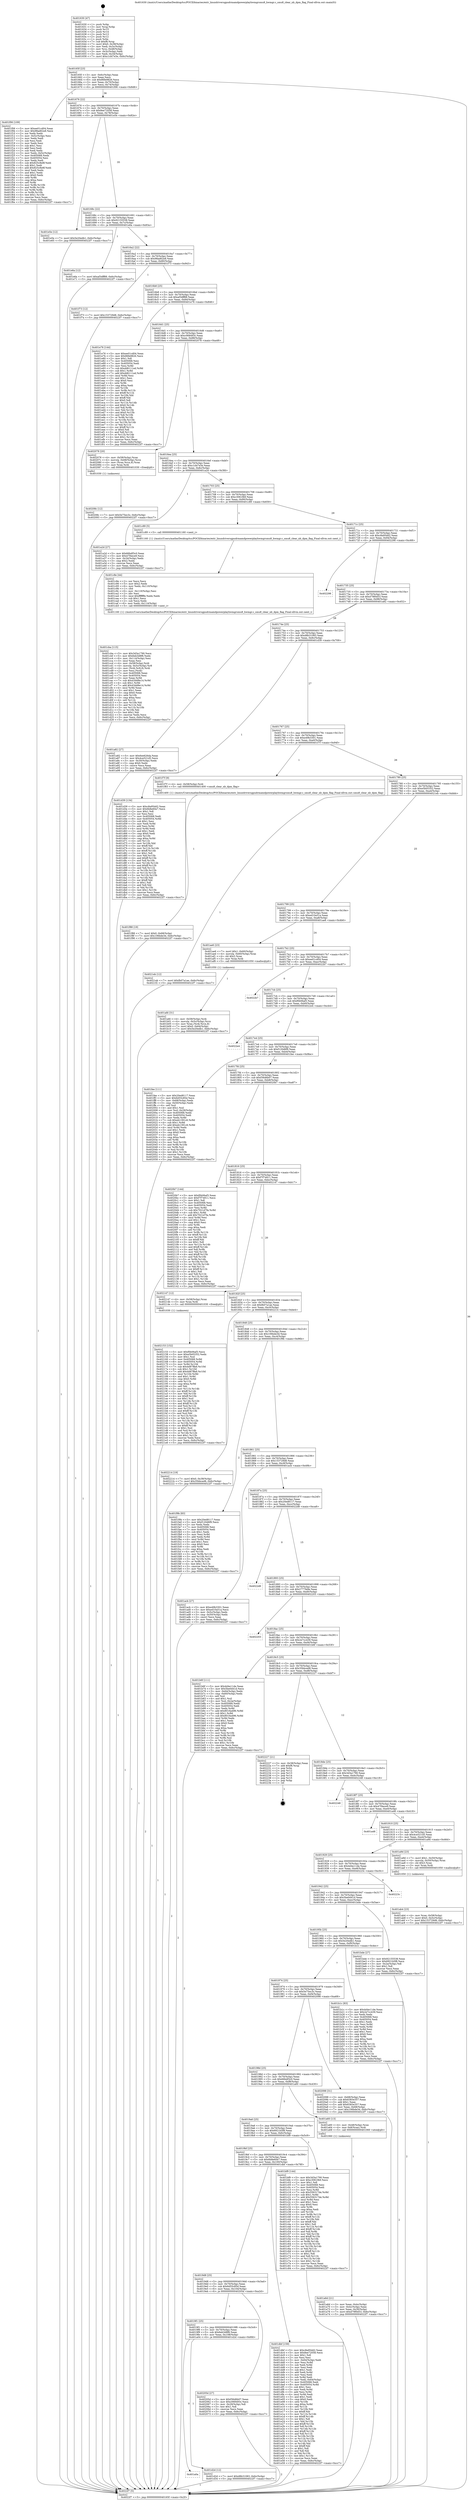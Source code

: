digraph "0x401630" {
  label = "0x401630 (/mnt/c/Users/mathe/Desktop/tcc/POCII/binaries/extr_linuxdriversgpudrmamdpowerplayhwmgrsmu8_hwmgr.c_smu8_clear_nb_dpm_flag_Final-ollvm.out::main(0))"
  labelloc = "t"
  node[shape=record]

  Entry [label="",width=0.3,height=0.3,shape=circle,fillcolor=black,style=filled]
  "0x40165f" [label="{
     0x40165f [23]\l
     | [instrs]\l
     &nbsp;&nbsp;0x40165f \<+3\>: mov -0x6c(%rbp),%eax\l
     &nbsp;&nbsp;0x401662 \<+2\>: mov %eax,%ecx\l
     &nbsp;&nbsp;0x401664 \<+6\>: sub $0x86fe9826,%ecx\l
     &nbsp;&nbsp;0x40166a \<+3\>: mov %eax,-0x70(%rbp)\l
     &nbsp;&nbsp;0x40166d \<+3\>: mov %ecx,-0x74(%rbp)\l
     &nbsp;&nbsp;0x401670 \<+6\>: je 0000000000401f06 \<main+0x8d6\>\l
  }"]
  "0x401f06" [label="{
     0x401f06 [109]\l
     | [instrs]\l
     &nbsp;&nbsp;0x401f06 \<+5\>: mov $0xee01cd04,%eax\l
     &nbsp;&nbsp;0x401f0b \<+5\>: mov $0x98ad62e8,%ecx\l
     &nbsp;&nbsp;0x401f10 \<+2\>: xor %edx,%edx\l
     &nbsp;&nbsp;0x401f12 \<+3\>: mov -0x5c(%rbp),%esi\l
     &nbsp;&nbsp;0x401f15 \<+2\>: mov %edx,%edi\l
     &nbsp;&nbsp;0x401f17 \<+2\>: sub %esi,%edi\l
     &nbsp;&nbsp;0x401f19 \<+2\>: mov %edx,%esi\l
     &nbsp;&nbsp;0x401f1b \<+3\>: sub $0x1,%esi\l
     &nbsp;&nbsp;0x401f1e \<+2\>: add %esi,%edi\l
     &nbsp;&nbsp;0x401f20 \<+2\>: sub %edi,%edx\l
     &nbsp;&nbsp;0x401f22 \<+3\>: mov %edx,-0x5c(%rbp)\l
     &nbsp;&nbsp;0x401f25 \<+7\>: mov 0x405068,%edx\l
     &nbsp;&nbsp;0x401f2c \<+7\>: mov 0x405054,%esi\l
     &nbsp;&nbsp;0x401f33 \<+2\>: mov %edx,%edi\l
     &nbsp;&nbsp;0x401f35 \<+6\>: sub $0x825c8e8f,%edi\l
     &nbsp;&nbsp;0x401f3b \<+3\>: sub $0x1,%edi\l
     &nbsp;&nbsp;0x401f3e \<+6\>: add $0x825c8e8f,%edi\l
     &nbsp;&nbsp;0x401f44 \<+3\>: imul %edi,%edx\l
     &nbsp;&nbsp;0x401f47 \<+3\>: and $0x1,%edx\l
     &nbsp;&nbsp;0x401f4a \<+3\>: cmp $0x0,%edx\l
     &nbsp;&nbsp;0x401f4d \<+4\>: sete %r8b\l
     &nbsp;&nbsp;0x401f51 \<+3\>: cmp $0xa,%esi\l
     &nbsp;&nbsp;0x401f54 \<+4\>: setl %r9b\l
     &nbsp;&nbsp;0x401f58 \<+3\>: mov %r8b,%r10b\l
     &nbsp;&nbsp;0x401f5b \<+3\>: and %r9b,%r10b\l
     &nbsp;&nbsp;0x401f5e \<+3\>: xor %r9b,%r8b\l
     &nbsp;&nbsp;0x401f61 \<+3\>: or %r8b,%r10b\l
     &nbsp;&nbsp;0x401f64 \<+4\>: test $0x1,%r10b\l
     &nbsp;&nbsp;0x401f68 \<+3\>: cmovne %ecx,%eax\l
     &nbsp;&nbsp;0x401f6b \<+3\>: mov %eax,-0x6c(%rbp)\l
     &nbsp;&nbsp;0x401f6e \<+5\>: jmp 00000000004022f7 \<main+0xcc7\>\l
  }"]
  "0x401676" [label="{
     0x401676 [22]\l
     | [instrs]\l
     &nbsp;&nbsp;0x401676 \<+5\>: jmp 000000000040167b \<main+0x4b\>\l
     &nbsp;&nbsp;0x40167b \<+3\>: mov -0x70(%rbp),%eax\l
     &nbsp;&nbsp;0x40167e \<+5\>: sub $0x8ee72058,%eax\l
     &nbsp;&nbsp;0x401683 \<+3\>: mov %eax,-0x78(%rbp)\l
     &nbsp;&nbsp;0x401686 \<+6\>: je 0000000000401e5e \<main+0x82e\>\l
  }"]
  Exit [label="",width=0.3,height=0.3,shape=circle,fillcolor=black,style=filled,peripheries=2]
  "0x401e5e" [label="{
     0x401e5e [12]\l
     | [instrs]\l
     &nbsp;&nbsp;0x401e5e \<+7\>: movl $0x5e20edb1,-0x6c(%rbp)\l
     &nbsp;&nbsp;0x401e65 \<+5\>: jmp 00000000004022f7 \<main+0xcc7\>\l
  }"]
  "0x40168c" [label="{
     0x40168c [22]\l
     | [instrs]\l
     &nbsp;&nbsp;0x40168c \<+5\>: jmp 0000000000401691 \<main+0x61\>\l
     &nbsp;&nbsp;0x401691 \<+3\>: mov -0x70(%rbp),%eax\l
     &nbsp;&nbsp;0x401694 \<+5\>: sub $0x92155538,%eax\l
     &nbsp;&nbsp;0x401699 \<+3\>: mov %eax,-0x7c(%rbp)\l
     &nbsp;&nbsp;0x40169c \<+6\>: je 0000000000401e6a \<main+0x83a\>\l
  }"]
  "0x402153" [label="{
     0x402153 [152]\l
     | [instrs]\l
     &nbsp;&nbsp;0x402153 \<+5\>: mov $0xf0b06af3,%ecx\l
     &nbsp;&nbsp;0x402158 \<+5\>: mov $0xe5b05352,%edx\l
     &nbsp;&nbsp;0x40215d \<+3\>: mov $0x1,%sil\l
     &nbsp;&nbsp;0x402160 \<+8\>: mov 0x405068,%r8d\l
     &nbsp;&nbsp;0x402168 \<+8\>: mov 0x405054,%r9d\l
     &nbsp;&nbsp;0x402170 \<+3\>: mov %r8d,%r10d\l
     &nbsp;&nbsp;0x402173 \<+7\>: sub $0x4d87ffa9,%r10d\l
     &nbsp;&nbsp;0x40217a \<+4\>: sub $0x1,%r10d\l
     &nbsp;&nbsp;0x40217e \<+7\>: add $0x4d87ffa9,%r10d\l
     &nbsp;&nbsp;0x402185 \<+4\>: imul %r10d,%r8d\l
     &nbsp;&nbsp;0x402189 \<+4\>: and $0x1,%r8d\l
     &nbsp;&nbsp;0x40218d \<+4\>: cmp $0x0,%r8d\l
     &nbsp;&nbsp;0x402191 \<+4\>: sete %r11b\l
     &nbsp;&nbsp;0x402195 \<+4\>: cmp $0xa,%r9d\l
     &nbsp;&nbsp;0x402199 \<+3\>: setl %bl\l
     &nbsp;&nbsp;0x40219c \<+3\>: mov %r11b,%r14b\l
     &nbsp;&nbsp;0x40219f \<+4\>: xor $0xff,%r14b\l
     &nbsp;&nbsp;0x4021a3 \<+3\>: mov %bl,%r15b\l
     &nbsp;&nbsp;0x4021a6 \<+4\>: xor $0xff,%r15b\l
     &nbsp;&nbsp;0x4021aa \<+4\>: xor $0x1,%sil\l
     &nbsp;&nbsp;0x4021ae \<+3\>: mov %r14b,%r12b\l
     &nbsp;&nbsp;0x4021b1 \<+4\>: and $0xff,%r12b\l
     &nbsp;&nbsp;0x4021b5 \<+3\>: and %sil,%r11b\l
     &nbsp;&nbsp;0x4021b8 \<+3\>: mov %r15b,%r13b\l
     &nbsp;&nbsp;0x4021bb \<+4\>: and $0xff,%r13b\l
     &nbsp;&nbsp;0x4021bf \<+3\>: and %sil,%bl\l
     &nbsp;&nbsp;0x4021c2 \<+3\>: or %r11b,%r12b\l
     &nbsp;&nbsp;0x4021c5 \<+3\>: or %bl,%r13b\l
     &nbsp;&nbsp;0x4021c8 \<+3\>: xor %r13b,%r12b\l
     &nbsp;&nbsp;0x4021cb \<+3\>: or %r15b,%r14b\l
     &nbsp;&nbsp;0x4021ce \<+4\>: xor $0xff,%r14b\l
     &nbsp;&nbsp;0x4021d2 \<+4\>: or $0x1,%sil\l
     &nbsp;&nbsp;0x4021d6 \<+3\>: and %sil,%r14b\l
     &nbsp;&nbsp;0x4021d9 \<+3\>: or %r14b,%r12b\l
     &nbsp;&nbsp;0x4021dc \<+4\>: test $0x1,%r12b\l
     &nbsp;&nbsp;0x4021e0 \<+3\>: cmovne %edx,%ecx\l
     &nbsp;&nbsp;0x4021e3 \<+3\>: mov %ecx,-0x6c(%rbp)\l
     &nbsp;&nbsp;0x4021e6 \<+5\>: jmp 00000000004022f7 \<main+0xcc7\>\l
  }"]
  "0x401e6a" [label="{
     0x401e6a [12]\l
     | [instrs]\l
     &nbsp;&nbsp;0x401e6a \<+7\>: movl $0xaf3dff88,-0x6c(%rbp)\l
     &nbsp;&nbsp;0x401e71 \<+5\>: jmp 00000000004022f7 \<main+0xcc7\>\l
  }"]
  "0x4016a2" [label="{
     0x4016a2 [22]\l
     | [instrs]\l
     &nbsp;&nbsp;0x4016a2 \<+5\>: jmp 00000000004016a7 \<main+0x77\>\l
     &nbsp;&nbsp;0x4016a7 \<+3\>: mov -0x70(%rbp),%eax\l
     &nbsp;&nbsp;0x4016aa \<+5\>: sub $0x98ad62e8,%eax\l
     &nbsp;&nbsp;0x4016af \<+3\>: mov %eax,-0x80(%rbp)\l
     &nbsp;&nbsp;0x4016b2 \<+6\>: je 0000000000401f73 \<main+0x943\>\l
  }"]
  "0x40208c" [label="{
     0x40208c [12]\l
     | [instrs]\l
     &nbsp;&nbsp;0x40208c \<+7\>: movl $0x5e75ec3c,-0x6c(%rbp)\l
     &nbsp;&nbsp;0x402093 \<+5\>: jmp 00000000004022f7 \<main+0xcc7\>\l
  }"]
  "0x401f73" [label="{
     0x401f73 [12]\l
     | [instrs]\l
     &nbsp;&nbsp;0x401f73 \<+7\>: movl $0x153729d8,-0x6c(%rbp)\l
     &nbsp;&nbsp;0x401f7a \<+5\>: jmp 00000000004022f7 \<main+0xcc7\>\l
  }"]
  "0x4016b8" [label="{
     0x4016b8 [25]\l
     | [instrs]\l
     &nbsp;&nbsp;0x4016b8 \<+5\>: jmp 00000000004016bd \<main+0x8d\>\l
     &nbsp;&nbsp;0x4016bd \<+3\>: mov -0x70(%rbp),%eax\l
     &nbsp;&nbsp;0x4016c0 \<+5\>: sub $0xaf3dff88,%eax\l
     &nbsp;&nbsp;0x4016c5 \<+6\>: mov %eax,-0x84(%rbp)\l
     &nbsp;&nbsp;0x4016cb \<+6\>: je 0000000000401e76 \<main+0x846\>\l
  }"]
  "0x401f88" [label="{
     0x401f88 [19]\l
     | [instrs]\l
     &nbsp;&nbsp;0x401f88 \<+7\>: movl $0x0,-0x68(%rbp)\l
     &nbsp;&nbsp;0x401f8f \<+7\>: movl $0x106bde3d,-0x6c(%rbp)\l
     &nbsp;&nbsp;0x401f96 \<+5\>: jmp 00000000004022f7 \<main+0xcc7\>\l
  }"]
  "0x401e76" [label="{
     0x401e76 [144]\l
     | [instrs]\l
     &nbsp;&nbsp;0x401e76 \<+5\>: mov $0xee01cd04,%eax\l
     &nbsp;&nbsp;0x401e7b \<+5\>: mov $0x86fe9826,%ecx\l
     &nbsp;&nbsp;0x401e80 \<+2\>: mov $0x1,%dl\l
     &nbsp;&nbsp;0x401e82 \<+7\>: mov 0x405068,%esi\l
     &nbsp;&nbsp;0x401e89 \<+7\>: mov 0x405054,%edi\l
     &nbsp;&nbsp;0x401e90 \<+3\>: mov %esi,%r8d\l
     &nbsp;&nbsp;0x401e93 \<+7\>: sub $0xdd6111ed,%r8d\l
     &nbsp;&nbsp;0x401e9a \<+4\>: sub $0x1,%r8d\l
     &nbsp;&nbsp;0x401e9e \<+7\>: add $0xdd6111ed,%r8d\l
     &nbsp;&nbsp;0x401ea5 \<+4\>: imul %r8d,%esi\l
     &nbsp;&nbsp;0x401ea9 \<+3\>: and $0x1,%esi\l
     &nbsp;&nbsp;0x401eac \<+3\>: cmp $0x0,%esi\l
     &nbsp;&nbsp;0x401eaf \<+4\>: sete %r9b\l
     &nbsp;&nbsp;0x401eb3 \<+3\>: cmp $0xa,%edi\l
     &nbsp;&nbsp;0x401eb6 \<+4\>: setl %r10b\l
     &nbsp;&nbsp;0x401eba \<+3\>: mov %r9b,%r11b\l
     &nbsp;&nbsp;0x401ebd \<+4\>: xor $0xff,%r11b\l
     &nbsp;&nbsp;0x401ec1 \<+3\>: mov %r10b,%bl\l
     &nbsp;&nbsp;0x401ec4 \<+3\>: xor $0xff,%bl\l
     &nbsp;&nbsp;0x401ec7 \<+3\>: xor $0x0,%dl\l
     &nbsp;&nbsp;0x401eca \<+3\>: mov %r11b,%r14b\l
     &nbsp;&nbsp;0x401ecd \<+4\>: and $0x0,%r14b\l
     &nbsp;&nbsp;0x401ed1 \<+3\>: and %dl,%r9b\l
     &nbsp;&nbsp;0x401ed4 \<+3\>: mov %bl,%r15b\l
     &nbsp;&nbsp;0x401ed7 \<+4\>: and $0x0,%r15b\l
     &nbsp;&nbsp;0x401edb \<+3\>: and %dl,%r10b\l
     &nbsp;&nbsp;0x401ede \<+3\>: or %r9b,%r14b\l
     &nbsp;&nbsp;0x401ee1 \<+3\>: or %r10b,%r15b\l
     &nbsp;&nbsp;0x401ee4 \<+3\>: xor %r15b,%r14b\l
     &nbsp;&nbsp;0x401ee7 \<+3\>: or %bl,%r11b\l
     &nbsp;&nbsp;0x401eea \<+4\>: xor $0xff,%r11b\l
     &nbsp;&nbsp;0x401eee \<+3\>: or $0x0,%dl\l
     &nbsp;&nbsp;0x401ef1 \<+3\>: and %dl,%r11b\l
     &nbsp;&nbsp;0x401ef4 \<+3\>: or %r11b,%r14b\l
     &nbsp;&nbsp;0x401ef7 \<+4\>: test $0x1,%r14b\l
     &nbsp;&nbsp;0x401efb \<+3\>: cmovne %ecx,%eax\l
     &nbsp;&nbsp;0x401efe \<+3\>: mov %eax,-0x6c(%rbp)\l
     &nbsp;&nbsp;0x401f01 \<+5\>: jmp 00000000004022f7 \<main+0xcc7\>\l
  }"]
  "0x4016d1" [label="{
     0x4016d1 [25]\l
     | [instrs]\l
     &nbsp;&nbsp;0x4016d1 \<+5\>: jmp 00000000004016d6 \<main+0xa6\>\l
     &nbsp;&nbsp;0x4016d6 \<+3\>: mov -0x70(%rbp),%eax\l
     &nbsp;&nbsp;0x4016d9 \<+5\>: sub $0xc068493c,%eax\l
     &nbsp;&nbsp;0x4016de \<+6\>: mov %eax,-0x88(%rbp)\l
     &nbsp;&nbsp;0x4016e4 \<+6\>: je 0000000000402078 \<main+0xa48\>\l
  }"]
  "0x401a0a" [label="{
     0x401a0a\l
  }", style=dashed]
  "0x402078" [label="{
     0x402078 [20]\l
     | [instrs]\l
     &nbsp;&nbsp;0x402078 \<+4\>: mov -0x58(%rbp),%rax\l
     &nbsp;&nbsp;0x40207c \<+4\>: movslq -0x68(%rbp),%rcx\l
     &nbsp;&nbsp;0x402080 \<+4\>: mov (%rax,%rcx,8),%rax\l
     &nbsp;&nbsp;0x402084 \<+3\>: mov %rax,%rdi\l
     &nbsp;&nbsp;0x402087 \<+5\>: call 0000000000401030 \<free@plt\>\l
     | [calls]\l
     &nbsp;&nbsp;0x401030 \{1\} (unknown)\l
  }"]
  "0x4016ea" [label="{
     0x4016ea [25]\l
     | [instrs]\l
     &nbsp;&nbsp;0x4016ea \<+5\>: jmp 00000000004016ef \<main+0xbf\>\l
     &nbsp;&nbsp;0x4016ef \<+3\>: mov -0x70(%rbp),%eax\l
     &nbsp;&nbsp;0x4016f2 \<+5\>: sub $0xc1d47e3e,%eax\l
     &nbsp;&nbsp;0x4016f7 \<+6\>: mov %eax,-0x8c(%rbp)\l
     &nbsp;&nbsp;0x4016fd \<+6\>: je 0000000000401a2d \<main+0x3fd\>\l
  }"]
  "0x401d2d" [label="{
     0x401d2d [12]\l
     | [instrs]\l
     &nbsp;&nbsp;0x401d2d \<+7\>: movl $0xd8b31083,-0x6c(%rbp)\l
     &nbsp;&nbsp;0x401d34 \<+5\>: jmp 00000000004022f7 \<main+0xcc7\>\l
  }"]
  "0x401a2d" [label="{
     0x401a2d [27]\l
     | [instrs]\l
     &nbsp;&nbsp;0x401a2d \<+5\>: mov $0x66bdf3c0,%eax\l
     &nbsp;&nbsp;0x401a32 \<+5\>: mov $0x47f4ece9,%ecx\l
     &nbsp;&nbsp;0x401a37 \<+3\>: mov -0x34(%rbp),%edx\l
     &nbsp;&nbsp;0x401a3a \<+3\>: cmp $0x2,%edx\l
     &nbsp;&nbsp;0x401a3d \<+3\>: cmovne %ecx,%eax\l
     &nbsp;&nbsp;0x401a40 \<+3\>: mov %eax,-0x6c(%rbp)\l
     &nbsp;&nbsp;0x401a43 \<+5\>: jmp 00000000004022f7 \<main+0xcc7\>\l
  }"]
  "0x401703" [label="{
     0x401703 [25]\l
     | [instrs]\l
     &nbsp;&nbsp;0x401703 \<+5\>: jmp 0000000000401708 \<main+0xd8\>\l
     &nbsp;&nbsp;0x401708 \<+3\>: mov -0x70(%rbp),%eax\l
     &nbsp;&nbsp;0x40170b \<+5\>: sub $0xc3061fb9,%eax\l
     &nbsp;&nbsp;0x401710 \<+6\>: mov %eax,-0x90(%rbp)\l
     &nbsp;&nbsp;0x401716 \<+6\>: je 0000000000401c89 \<main+0x659\>\l
  }"]
  "0x4022f7" [label="{
     0x4022f7 [5]\l
     | [instrs]\l
     &nbsp;&nbsp;0x4022f7 \<+5\>: jmp 000000000040165f \<main+0x2f\>\l
  }"]
  "0x401630" [label="{
     0x401630 [47]\l
     | [instrs]\l
     &nbsp;&nbsp;0x401630 \<+1\>: push %rbp\l
     &nbsp;&nbsp;0x401631 \<+3\>: mov %rsp,%rbp\l
     &nbsp;&nbsp;0x401634 \<+2\>: push %r15\l
     &nbsp;&nbsp;0x401636 \<+2\>: push %r14\l
     &nbsp;&nbsp;0x401638 \<+2\>: push %r13\l
     &nbsp;&nbsp;0x40163a \<+2\>: push %r12\l
     &nbsp;&nbsp;0x40163c \<+1\>: push %rbx\l
     &nbsp;&nbsp;0x40163d \<+7\>: sub $0xf8,%rsp\l
     &nbsp;&nbsp;0x401644 \<+7\>: movl $0x0,-0x38(%rbp)\l
     &nbsp;&nbsp;0x40164b \<+3\>: mov %edi,-0x3c(%rbp)\l
     &nbsp;&nbsp;0x40164e \<+4\>: mov %rsi,-0x48(%rbp)\l
     &nbsp;&nbsp;0x401652 \<+3\>: mov -0x3c(%rbp),%edi\l
     &nbsp;&nbsp;0x401655 \<+3\>: mov %edi,-0x34(%rbp)\l
     &nbsp;&nbsp;0x401658 \<+7\>: movl $0xc1d47e3e,-0x6c(%rbp)\l
  }"]
  "0x4019f1" [label="{
     0x4019f1 [25]\l
     | [instrs]\l
     &nbsp;&nbsp;0x4019f1 \<+5\>: jmp 00000000004019f6 \<main+0x3c6\>\l
     &nbsp;&nbsp;0x4019f6 \<+3\>: mov -0x70(%rbp),%eax\l
     &nbsp;&nbsp;0x4019f9 \<+5\>: sub $0x6eb3d8f6,%eax\l
     &nbsp;&nbsp;0x4019fe \<+6\>: mov %eax,-0x108(%rbp)\l
     &nbsp;&nbsp;0x401a04 \<+6\>: je 0000000000401d2d \<main+0x6fd\>\l
  }"]
  "0x401c89" [label="{
     0x401c89 [5]\l
     | [instrs]\l
     &nbsp;&nbsp;0x401c89 \<+5\>: call 0000000000401160 \<next_i\>\l
     | [calls]\l
     &nbsp;&nbsp;0x401160 \{1\} (/mnt/c/Users/mathe/Desktop/tcc/POCII/binaries/extr_linuxdriversgpudrmamdpowerplayhwmgrsmu8_hwmgr.c_smu8_clear_nb_dpm_flag_Final-ollvm.out::next_i)\l
  }"]
  "0x40171c" [label="{
     0x40171c [25]\l
     | [instrs]\l
     &nbsp;&nbsp;0x40171c \<+5\>: jmp 0000000000401721 \<main+0xf1\>\l
     &nbsp;&nbsp;0x401721 \<+3\>: mov -0x70(%rbp),%eax\l
     &nbsp;&nbsp;0x401724 \<+5\>: sub $0xc8a95dd2,%eax\l
     &nbsp;&nbsp;0x401729 \<+6\>: mov %eax,-0x94(%rbp)\l
     &nbsp;&nbsp;0x40172f \<+6\>: je 0000000000402298 \<main+0xc68\>\l
  }"]
  "0x40205d" [label="{
     0x40205d [27]\l
     | [instrs]\l
     &nbsp;&nbsp;0x40205d \<+5\>: mov $0xf36d6b07,%eax\l
     &nbsp;&nbsp;0x402062 \<+5\>: mov $0xc068493c,%ecx\l
     &nbsp;&nbsp;0x402067 \<+3\>: mov -0x29(%rbp),%dl\l
     &nbsp;&nbsp;0x40206a \<+3\>: test $0x1,%dl\l
     &nbsp;&nbsp;0x40206d \<+3\>: cmovne %ecx,%eax\l
     &nbsp;&nbsp;0x402070 \<+3\>: mov %eax,-0x6c(%rbp)\l
     &nbsp;&nbsp;0x402073 \<+5\>: jmp 00000000004022f7 \<main+0xcc7\>\l
  }"]
  "0x402298" [label="{
     0x402298\l
  }", style=dashed]
  "0x401735" [label="{
     0x401735 [25]\l
     | [instrs]\l
     &nbsp;&nbsp;0x401735 \<+5\>: jmp 000000000040173a \<main+0x10a\>\l
     &nbsp;&nbsp;0x40173a \<+3\>: mov -0x70(%rbp),%eax\l
     &nbsp;&nbsp;0x40173d \<+5\>: sub $0xd79f0d53,%eax\l
     &nbsp;&nbsp;0x401742 \<+6\>: mov %eax,-0x98(%rbp)\l
     &nbsp;&nbsp;0x401748 \<+6\>: je 0000000000401a82 \<main+0x452\>\l
  }"]
  "0x4019d8" [label="{
     0x4019d8 [25]\l
     | [instrs]\l
     &nbsp;&nbsp;0x4019d8 \<+5\>: jmp 00000000004019dd \<main+0x3ad\>\l
     &nbsp;&nbsp;0x4019dd \<+3\>: mov -0x70(%rbp),%eax\l
     &nbsp;&nbsp;0x4019e0 \<+5\>: sub $0x6d55c85d,%eax\l
     &nbsp;&nbsp;0x4019e5 \<+6\>: mov %eax,-0x104(%rbp)\l
     &nbsp;&nbsp;0x4019eb \<+6\>: je 000000000040205d \<main+0xa2d\>\l
  }"]
  "0x401a82" [label="{
     0x401a82 [27]\l
     | [instrs]\l
     &nbsp;&nbsp;0x401a82 \<+5\>: mov $0x6ee626da,%eax\l
     &nbsp;&nbsp;0x401a87 \<+5\>: mov $0x4ce521d5,%ecx\l
     &nbsp;&nbsp;0x401a8c \<+3\>: mov -0x30(%rbp),%edx\l
     &nbsp;&nbsp;0x401a8f \<+3\>: cmp $0x0,%edx\l
     &nbsp;&nbsp;0x401a92 \<+3\>: cmove %ecx,%eax\l
     &nbsp;&nbsp;0x401a95 \<+3\>: mov %eax,-0x6c(%rbp)\l
     &nbsp;&nbsp;0x401a98 \<+5\>: jmp 00000000004022f7 \<main+0xcc7\>\l
  }"]
  "0x40174e" [label="{
     0x40174e [25]\l
     | [instrs]\l
     &nbsp;&nbsp;0x40174e \<+5\>: jmp 0000000000401753 \<main+0x123\>\l
     &nbsp;&nbsp;0x401753 \<+3\>: mov -0x70(%rbp),%eax\l
     &nbsp;&nbsp;0x401756 \<+5\>: sub $0xd8b31083,%eax\l
     &nbsp;&nbsp;0x40175b \<+6\>: mov %eax,-0x9c(%rbp)\l
     &nbsp;&nbsp;0x401761 \<+6\>: je 0000000000401d39 \<main+0x709\>\l
  }"]
  "0x401dbf" [label="{
     0x401dbf [159]\l
     | [instrs]\l
     &nbsp;&nbsp;0x401dbf \<+5\>: mov $0xc8a95dd2,%eax\l
     &nbsp;&nbsp;0x401dc4 \<+5\>: mov $0x8ee72058,%ecx\l
     &nbsp;&nbsp;0x401dc9 \<+2\>: mov $0x1,%dl\l
     &nbsp;&nbsp;0x401dcb \<+2\>: xor %esi,%esi\l
     &nbsp;&nbsp;0x401dcd \<+3\>: mov -0x64(%rbp),%edi\l
     &nbsp;&nbsp;0x401dd0 \<+3\>: mov %esi,%r8d\l
     &nbsp;&nbsp;0x401dd3 \<+3\>: sub %edi,%r8d\l
     &nbsp;&nbsp;0x401dd6 \<+2\>: mov %esi,%edi\l
     &nbsp;&nbsp;0x401dd8 \<+3\>: sub $0x1,%edi\l
     &nbsp;&nbsp;0x401ddb \<+3\>: add %edi,%r8d\l
     &nbsp;&nbsp;0x401dde \<+2\>: mov %esi,%edi\l
     &nbsp;&nbsp;0x401de0 \<+3\>: sub %r8d,%edi\l
     &nbsp;&nbsp;0x401de3 \<+3\>: mov %edi,-0x64(%rbp)\l
     &nbsp;&nbsp;0x401de6 \<+7\>: mov 0x405068,%edi\l
     &nbsp;&nbsp;0x401ded \<+8\>: mov 0x405054,%r8d\l
     &nbsp;&nbsp;0x401df5 \<+3\>: sub $0x1,%esi\l
     &nbsp;&nbsp;0x401df8 \<+3\>: mov %edi,%r9d\l
     &nbsp;&nbsp;0x401dfb \<+3\>: add %esi,%r9d\l
     &nbsp;&nbsp;0x401dfe \<+4\>: imul %r9d,%edi\l
     &nbsp;&nbsp;0x401e02 \<+3\>: and $0x1,%edi\l
     &nbsp;&nbsp;0x401e05 \<+3\>: cmp $0x0,%edi\l
     &nbsp;&nbsp;0x401e08 \<+4\>: sete %r10b\l
     &nbsp;&nbsp;0x401e0c \<+4\>: cmp $0xa,%r8d\l
     &nbsp;&nbsp;0x401e10 \<+4\>: setl %r11b\l
     &nbsp;&nbsp;0x401e14 \<+3\>: mov %r10b,%bl\l
     &nbsp;&nbsp;0x401e17 \<+3\>: xor $0xff,%bl\l
     &nbsp;&nbsp;0x401e1a \<+3\>: mov %r11b,%r14b\l
     &nbsp;&nbsp;0x401e1d \<+4\>: xor $0xff,%r14b\l
     &nbsp;&nbsp;0x401e21 \<+3\>: xor $0x1,%dl\l
     &nbsp;&nbsp;0x401e24 \<+3\>: mov %bl,%r15b\l
     &nbsp;&nbsp;0x401e27 \<+4\>: and $0xff,%r15b\l
     &nbsp;&nbsp;0x401e2b \<+3\>: and %dl,%r10b\l
     &nbsp;&nbsp;0x401e2e \<+3\>: mov %r14b,%r12b\l
     &nbsp;&nbsp;0x401e31 \<+4\>: and $0xff,%r12b\l
     &nbsp;&nbsp;0x401e35 \<+3\>: and %dl,%r11b\l
     &nbsp;&nbsp;0x401e38 \<+3\>: or %r10b,%r15b\l
     &nbsp;&nbsp;0x401e3b \<+3\>: or %r11b,%r12b\l
     &nbsp;&nbsp;0x401e3e \<+3\>: xor %r12b,%r15b\l
     &nbsp;&nbsp;0x401e41 \<+3\>: or %r14b,%bl\l
     &nbsp;&nbsp;0x401e44 \<+3\>: xor $0xff,%bl\l
     &nbsp;&nbsp;0x401e47 \<+3\>: or $0x1,%dl\l
     &nbsp;&nbsp;0x401e4a \<+2\>: and %dl,%bl\l
     &nbsp;&nbsp;0x401e4c \<+3\>: or %bl,%r15b\l
     &nbsp;&nbsp;0x401e4f \<+4\>: test $0x1,%r15b\l
     &nbsp;&nbsp;0x401e53 \<+3\>: cmovne %ecx,%eax\l
     &nbsp;&nbsp;0x401e56 \<+3\>: mov %eax,-0x6c(%rbp)\l
     &nbsp;&nbsp;0x401e59 \<+5\>: jmp 00000000004022f7 \<main+0xcc7\>\l
  }"]
  "0x401d39" [label="{
     0x401d39 [134]\l
     | [instrs]\l
     &nbsp;&nbsp;0x401d39 \<+5\>: mov $0xc8a95dd2,%eax\l
     &nbsp;&nbsp;0x401d3e \<+5\>: mov $0x6b8e60e7,%ecx\l
     &nbsp;&nbsp;0x401d43 \<+2\>: mov $0x1,%dl\l
     &nbsp;&nbsp;0x401d45 \<+2\>: xor %esi,%esi\l
     &nbsp;&nbsp;0x401d47 \<+7\>: mov 0x405068,%edi\l
     &nbsp;&nbsp;0x401d4e \<+8\>: mov 0x405054,%r8d\l
     &nbsp;&nbsp;0x401d56 \<+3\>: sub $0x1,%esi\l
     &nbsp;&nbsp;0x401d59 \<+3\>: mov %edi,%r9d\l
     &nbsp;&nbsp;0x401d5c \<+3\>: add %esi,%r9d\l
     &nbsp;&nbsp;0x401d5f \<+4\>: imul %r9d,%edi\l
     &nbsp;&nbsp;0x401d63 \<+3\>: and $0x1,%edi\l
     &nbsp;&nbsp;0x401d66 \<+3\>: cmp $0x0,%edi\l
     &nbsp;&nbsp;0x401d69 \<+4\>: sete %r10b\l
     &nbsp;&nbsp;0x401d6d \<+4\>: cmp $0xa,%r8d\l
     &nbsp;&nbsp;0x401d71 \<+4\>: setl %r11b\l
     &nbsp;&nbsp;0x401d75 \<+3\>: mov %r10b,%bl\l
     &nbsp;&nbsp;0x401d78 \<+3\>: xor $0xff,%bl\l
     &nbsp;&nbsp;0x401d7b \<+3\>: mov %r11b,%r14b\l
     &nbsp;&nbsp;0x401d7e \<+4\>: xor $0xff,%r14b\l
     &nbsp;&nbsp;0x401d82 \<+3\>: xor $0x1,%dl\l
     &nbsp;&nbsp;0x401d85 \<+3\>: mov %bl,%r15b\l
     &nbsp;&nbsp;0x401d88 \<+4\>: and $0xff,%r15b\l
     &nbsp;&nbsp;0x401d8c \<+3\>: and %dl,%r10b\l
     &nbsp;&nbsp;0x401d8f \<+3\>: mov %r14b,%r12b\l
     &nbsp;&nbsp;0x401d92 \<+4\>: and $0xff,%r12b\l
     &nbsp;&nbsp;0x401d96 \<+3\>: and %dl,%r11b\l
     &nbsp;&nbsp;0x401d99 \<+3\>: or %r10b,%r15b\l
     &nbsp;&nbsp;0x401d9c \<+3\>: or %r11b,%r12b\l
     &nbsp;&nbsp;0x401d9f \<+3\>: xor %r12b,%r15b\l
     &nbsp;&nbsp;0x401da2 \<+3\>: or %r14b,%bl\l
     &nbsp;&nbsp;0x401da5 \<+3\>: xor $0xff,%bl\l
     &nbsp;&nbsp;0x401da8 \<+3\>: or $0x1,%dl\l
     &nbsp;&nbsp;0x401dab \<+2\>: and %dl,%bl\l
     &nbsp;&nbsp;0x401dad \<+3\>: or %bl,%r15b\l
     &nbsp;&nbsp;0x401db0 \<+4\>: test $0x1,%r15b\l
     &nbsp;&nbsp;0x401db4 \<+3\>: cmovne %ecx,%eax\l
     &nbsp;&nbsp;0x401db7 \<+3\>: mov %eax,-0x6c(%rbp)\l
     &nbsp;&nbsp;0x401dba \<+5\>: jmp 00000000004022f7 \<main+0xcc7\>\l
  }"]
  "0x401767" [label="{
     0x401767 [25]\l
     | [instrs]\l
     &nbsp;&nbsp;0x401767 \<+5\>: jmp 000000000040176c \<main+0x13c\>\l
     &nbsp;&nbsp;0x40176c \<+3\>: mov -0x70(%rbp),%eax\l
     &nbsp;&nbsp;0x40176f \<+5\>: sub $0xe49b3301,%eax\l
     &nbsp;&nbsp;0x401774 \<+6\>: mov %eax,-0xa0(%rbp)\l
     &nbsp;&nbsp;0x40177a \<+6\>: je 0000000000401f7f \<main+0x94f\>\l
  }"]
  "0x401cba" [label="{
     0x401cba [115]\l
     | [instrs]\l
     &nbsp;&nbsp;0x401cba \<+5\>: mov $0x3d3a1790,%ecx\l
     &nbsp;&nbsp;0x401cbf \<+5\>: mov $0x6eb3d8f6,%edx\l
     &nbsp;&nbsp;0x401cc4 \<+6\>: mov -0x114(%rbp),%esi\l
     &nbsp;&nbsp;0x401cca \<+3\>: imul %eax,%esi\l
     &nbsp;&nbsp;0x401ccd \<+4\>: mov -0x58(%rbp),%rdi\l
     &nbsp;&nbsp;0x401cd1 \<+4\>: movslq -0x5c(%rbp),%r8\l
     &nbsp;&nbsp;0x401cd5 \<+4\>: mov (%rdi,%r8,8),%rdi\l
     &nbsp;&nbsp;0x401cd9 \<+2\>: mov %esi,(%rdi)\l
     &nbsp;&nbsp;0x401cdb \<+7\>: mov 0x405068,%eax\l
     &nbsp;&nbsp;0x401ce2 \<+7\>: mov 0x405054,%esi\l
     &nbsp;&nbsp;0x401ce9 \<+3\>: mov %eax,%r9d\l
     &nbsp;&nbsp;0x401cec \<+7\>: sub $0x43dd8e14,%r9d\l
     &nbsp;&nbsp;0x401cf3 \<+4\>: sub $0x1,%r9d\l
     &nbsp;&nbsp;0x401cf7 \<+7\>: add $0x43dd8e14,%r9d\l
     &nbsp;&nbsp;0x401cfe \<+4\>: imul %r9d,%eax\l
     &nbsp;&nbsp;0x401d02 \<+3\>: and $0x1,%eax\l
     &nbsp;&nbsp;0x401d05 \<+3\>: cmp $0x0,%eax\l
     &nbsp;&nbsp;0x401d08 \<+4\>: sete %r10b\l
     &nbsp;&nbsp;0x401d0c \<+3\>: cmp $0xa,%esi\l
     &nbsp;&nbsp;0x401d0f \<+4\>: setl %r11b\l
     &nbsp;&nbsp;0x401d13 \<+3\>: mov %r10b,%bl\l
     &nbsp;&nbsp;0x401d16 \<+3\>: and %r11b,%bl\l
     &nbsp;&nbsp;0x401d19 \<+3\>: xor %r11b,%r10b\l
     &nbsp;&nbsp;0x401d1c \<+3\>: or %r10b,%bl\l
     &nbsp;&nbsp;0x401d1f \<+3\>: test $0x1,%bl\l
     &nbsp;&nbsp;0x401d22 \<+3\>: cmovne %edx,%ecx\l
     &nbsp;&nbsp;0x401d25 \<+3\>: mov %ecx,-0x6c(%rbp)\l
     &nbsp;&nbsp;0x401d28 \<+5\>: jmp 00000000004022f7 \<main+0xcc7\>\l
  }"]
  "0x401f7f" [label="{
     0x401f7f [9]\l
     | [instrs]\l
     &nbsp;&nbsp;0x401f7f \<+4\>: mov -0x58(%rbp),%rdi\l
     &nbsp;&nbsp;0x401f83 \<+5\>: call 0000000000401400 \<smu8_clear_nb_dpm_flag\>\l
     | [calls]\l
     &nbsp;&nbsp;0x401400 \{1\} (/mnt/c/Users/mathe/Desktop/tcc/POCII/binaries/extr_linuxdriversgpudrmamdpowerplayhwmgrsmu8_hwmgr.c_smu8_clear_nb_dpm_flag_Final-ollvm.out::smu8_clear_nb_dpm_flag)\l
  }"]
  "0x401780" [label="{
     0x401780 [25]\l
     | [instrs]\l
     &nbsp;&nbsp;0x401780 \<+5\>: jmp 0000000000401785 \<main+0x155\>\l
     &nbsp;&nbsp;0x401785 \<+3\>: mov -0x70(%rbp),%eax\l
     &nbsp;&nbsp;0x401788 \<+5\>: sub $0xe5b05352,%eax\l
     &nbsp;&nbsp;0x40178d \<+6\>: mov %eax,-0xa4(%rbp)\l
     &nbsp;&nbsp;0x401793 \<+6\>: je 00000000004021eb \<main+0xbbb\>\l
  }"]
  "0x401c8e" [label="{
     0x401c8e [44]\l
     | [instrs]\l
     &nbsp;&nbsp;0x401c8e \<+2\>: xor %ecx,%ecx\l
     &nbsp;&nbsp;0x401c90 \<+5\>: mov $0x2,%edx\l
     &nbsp;&nbsp;0x401c95 \<+6\>: mov %edx,-0x110(%rbp)\l
     &nbsp;&nbsp;0x401c9b \<+1\>: cltd\l
     &nbsp;&nbsp;0x401c9c \<+6\>: mov -0x110(%rbp),%esi\l
     &nbsp;&nbsp;0x401ca2 \<+2\>: idiv %esi\l
     &nbsp;&nbsp;0x401ca4 \<+6\>: imul $0xfffffffe,%edx,%edx\l
     &nbsp;&nbsp;0x401caa \<+3\>: sub $0x1,%ecx\l
     &nbsp;&nbsp;0x401cad \<+2\>: sub %ecx,%edx\l
     &nbsp;&nbsp;0x401caf \<+6\>: mov %edx,-0x114(%rbp)\l
     &nbsp;&nbsp;0x401cb5 \<+5\>: call 0000000000401160 \<next_i\>\l
     | [calls]\l
     &nbsp;&nbsp;0x401160 \{1\} (/mnt/c/Users/mathe/Desktop/tcc/POCII/binaries/extr_linuxdriversgpudrmamdpowerplayhwmgrsmu8_hwmgr.c_smu8_clear_nb_dpm_flag_Final-ollvm.out::next_i)\l
  }"]
  "0x4021eb" [label="{
     0x4021eb [12]\l
     | [instrs]\l
     &nbsp;&nbsp;0x4021eb \<+7\>: movl $0xfb07a1ae,-0x6c(%rbp)\l
     &nbsp;&nbsp;0x4021f2 \<+5\>: jmp 00000000004022f7 \<main+0xcc7\>\l
  }"]
  "0x401799" [label="{
     0x401799 [25]\l
     | [instrs]\l
     &nbsp;&nbsp;0x401799 \<+5\>: jmp 000000000040179e \<main+0x16e\>\l
     &nbsp;&nbsp;0x40179e \<+3\>: mov -0x70(%rbp),%eax\l
     &nbsp;&nbsp;0x4017a1 \<+5\>: sub $0xed10a51a,%eax\l
     &nbsp;&nbsp;0x4017a6 \<+6\>: mov %eax,-0xa8(%rbp)\l
     &nbsp;&nbsp;0x4017ac \<+6\>: je 0000000000401ae6 \<main+0x4b6\>\l
  }"]
  "0x4019bf" [label="{
     0x4019bf [25]\l
     | [instrs]\l
     &nbsp;&nbsp;0x4019bf \<+5\>: jmp 00000000004019c4 \<main+0x394\>\l
     &nbsp;&nbsp;0x4019c4 \<+3\>: mov -0x70(%rbp),%eax\l
     &nbsp;&nbsp;0x4019c7 \<+5\>: sub $0x6b8e60e7,%eax\l
     &nbsp;&nbsp;0x4019cc \<+6\>: mov %eax,-0x100(%rbp)\l
     &nbsp;&nbsp;0x4019d2 \<+6\>: je 0000000000401dbf \<main+0x78f\>\l
  }"]
  "0x401ae6" [label="{
     0x401ae6 [23]\l
     | [instrs]\l
     &nbsp;&nbsp;0x401ae6 \<+7\>: movl $0x1,-0x60(%rbp)\l
     &nbsp;&nbsp;0x401aed \<+4\>: movslq -0x60(%rbp),%rax\l
     &nbsp;&nbsp;0x401af1 \<+4\>: shl $0x2,%rax\l
     &nbsp;&nbsp;0x401af5 \<+3\>: mov %rax,%rdi\l
     &nbsp;&nbsp;0x401af8 \<+5\>: call 0000000000401050 \<malloc@plt\>\l
     | [calls]\l
     &nbsp;&nbsp;0x401050 \{1\} (unknown)\l
  }"]
  "0x4017b2" [label="{
     0x4017b2 [25]\l
     | [instrs]\l
     &nbsp;&nbsp;0x4017b2 \<+5\>: jmp 00000000004017b7 \<main+0x187\>\l
     &nbsp;&nbsp;0x4017b7 \<+3\>: mov -0x70(%rbp),%eax\l
     &nbsp;&nbsp;0x4017ba \<+5\>: sub $0xee01cd04,%eax\l
     &nbsp;&nbsp;0x4017bf \<+6\>: mov %eax,-0xac(%rbp)\l
     &nbsp;&nbsp;0x4017c5 \<+6\>: je 00000000004022b7 \<main+0xc87\>\l
  }"]
  "0x401bf9" [label="{
     0x401bf9 [144]\l
     | [instrs]\l
     &nbsp;&nbsp;0x401bf9 \<+5\>: mov $0x3d3a1790,%eax\l
     &nbsp;&nbsp;0x401bfe \<+5\>: mov $0xc3061fb9,%ecx\l
     &nbsp;&nbsp;0x401c03 \<+2\>: mov $0x1,%dl\l
     &nbsp;&nbsp;0x401c05 \<+7\>: mov 0x405068,%esi\l
     &nbsp;&nbsp;0x401c0c \<+7\>: mov 0x405054,%edi\l
     &nbsp;&nbsp;0x401c13 \<+3\>: mov %esi,%r8d\l
     &nbsp;&nbsp;0x401c16 \<+7\>: sub $0x556317de,%r8d\l
     &nbsp;&nbsp;0x401c1d \<+4\>: sub $0x1,%r8d\l
     &nbsp;&nbsp;0x401c21 \<+7\>: add $0x556317de,%r8d\l
     &nbsp;&nbsp;0x401c28 \<+4\>: imul %r8d,%esi\l
     &nbsp;&nbsp;0x401c2c \<+3\>: and $0x1,%esi\l
     &nbsp;&nbsp;0x401c2f \<+3\>: cmp $0x0,%esi\l
     &nbsp;&nbsp;0x401c32 \<+4\>: sete %r9b\l
     &nbsp;&nbsp;0x401c36 \<+3\>: cmp $0xa,%edi\l
     &nbsp;&nbsp;0x401c39 \<+4\>: setl %r10b\l
     &nbsp;&nbsp;0x401c3d \<+3\>: mov %r9b,%r11b\l
     &nbsp;&nbsp;0x401c40 \<+4\>: xor $0xff,%r11b\l
     &nbsp;&nbsp;0x401c44 \<+3\>: mov %r10b,%bl\l
     &nbsp;&nbsp;0x401c47 \<+3\>: xor $0xff,%bl\l
     &nbsp;&nbsp;0x401c4a \<+3\>: xor $0x1,%dl\l
     &nbsp;&nbsp;0x401c4d \<+3\>: mov %r11b,%r14b\l
     &nbsp;&nbsp;0x401c50 \<+4\>: and $0xff,%r14b\l
     &nbsp;&nbsp;0x401c54 \<+3\>: and %dl,%r9b\l
     &nbsp;&nbsp;0x401c57 \<+3\>: mov %bl,%r15b\l
     &nbsp;&nbsp;0x401c5a \<+4\>: and $0xff,%r15b\l
     &nbsp;&nbsp;0x401c5e \<+3\>: and %dl,%r10b\l
     &nbsp;&nbsp;0x401c61 \<+3\>: or %r9b,%r14b\l
     &nbsp;&nbsp;0x401c64 \<+3\>: or %r10b,%r15b\l
     &nbsp;&nbsp;0x401c67 \<+3\>: xor %r15b,%r14b\l
     &nbsp;&nbsp;0x401c6a \<+3\>: or %bl,%r11b\l
     &nbsp;&nbsp;0x401c6d \<+4\>: xor $0xff,%r11b\l
     &nbsp;&nbsp;0x401c71 \<+3\>: or $0x1,%dl\l
     &nbsp;&nbsp;0x401c74 \<+3\>: and %dl,%r11b\l
     &nbsp;&nbsp;0x401c77 \<+3\>: or %r11b,%r14b\l
     &nbsp;&nbsp;0x401c7a \<+4\>: test $0x1,%r14b\l
     &nbsp;&nbsp;0x401c7e \<+3\>: cmovne %ecx,%eax\l
     &nbsp;&nbsp;0x401c81 \<+3\>: mov %eax,-0x6c(%rbp)\l
     &nbsp;&nbsp;0x401c84 \<+5\>: jmp 00000000004022f7 \<main+0xcc7\>\l
  }"]
  "0x4022b7" [label="{
     0x4022b7\l
  }", style=dashed]
  "0x4017cb" [label="{
     0x4017cb [25]\l
     | [instrs]\l
     &nbsp;&nbsp;0x4017cb \<+5\>: jmp 00000000004017d0 \<main+0x1a0\>\l
     &nbsp;&nbsp;0x4017d0 \<+3\>: mov -0x70(%rbp),%eax\l
     &nbsp;&nbsp;0x4017d3 \<+5\>: sub $0xf0b06af3,%eax\l
     &nbsp;&nbsp;0x4017d8 \<+6\>: mov %eax,-0xb0(%rbp)\l
     &nbsp;&nbsp;0x4017de \<+6\>: je 00000000004022e4 \<main+0xcb4\>\l
  }"]
  "0x401afd" [label="{
     0x401afd [31]\l
     | [instrs]\l
     &nbsp;&nbsp;0x401afd \<+4\>: mov -0x58(%rbp),%rdi\l
     &nbsp;&nbsp;0x401b01 \<+4\>: movslq -0x5c(%rbp),%rcx\l
     &nbsp;&nbsp;0x401b05 \<+4\>: mov %rax,(%rdi,%rcx,8)\l
     &nbsp;&nbsp;0x401b09 \<+7\>: movl $0x0,-0x64(%rbp)\l
     &nbsp;&nbsp;0x401b10 \<+7\>: movl $0x5e20edb1,-0x6c(%rbp)\l
     &nbsp;&nbsp;0x401b17 \<+5\>: jmp 00000000004022f7 \<main+0xcc7\>\l
  }"]
  "0x4022e4" [label="{
     0x4022e4\l
  }", style=dashed]
  "0x4017e4" [label="{
     0x4017e4 [25]\l
     | [instrs]\l
     &nbsp;&nbsp;0x4017e4 \<+5\>: jmp 00000000004017e9 \<main+0x1b9\>\l
     &nbsp;&nbsp;0x4017e9 \<+3\>: mov -0x70(%rbp),%eax\l
     &nbsp;&nbsp;0x4017ec \<+5\>: sub $0xf120d6f9,%eax\l
     &nbsp;&nbsp;0x4017f1 \<+6\>: mov %eax,-0xb4(%rbp)\l
     &nbsp;&nbsp;0x4017f7 \<+6\>: je 0000000000401fee \<main+0x9be\>\l
  }"]
  "0x401ab4" [label="{
     0x401ab4 [23]\l
     | [instrs]\l
     &nbsp;&nbsp;0x401ab4 \<+4\>: mov %rax,-0x58(%rbp)\l
     &nbsp;&nbsp;0x401ab8 \<+7\>: movl $0x0,-0x5c(%rbp)\l
     &nbsp;&nbsp;0x401abf \<+7\>: movl $0x153729d8,-0x6c(%rbp)\l
     &nbsp;&nbsp;0x401ac6 \<+5\>: jmp 00000000004022f7 \<main+0xcc7\>\l
  }"]
  "0x401fee" [label="{
     0x401fee [111]\l
     | [instrs]\l
     &nbsp;&nbsp;0x401fee \<+5\>: mov $0x20ed8117,%eax\l
     &nbsp;&nbsp;0x401ff3 \<+5\>: mov $0x6d55c85d,%ecx\l
     &nbsp;&nbsp;0x401ff8 \<+3\>: mov -0x68(%rbp),%edx\l
     &nbsp;&nbsp;0x401ffb \<+3\>: cmp -0x50(%rbp),%edx\l
     &nbsp;&nbsp;0x401ffe \<+4\>: setl %sil\l
     &nbsp;&nbsp;0x402002 \<+4\>: and $0x1,%sil\l
     &nbsp;&nbsp;0x402006 \<+4\>: mov %sil,-0x29(%rbp)\l
     &nbsp;&nbsp;0x40200a \<+7\>: mov 0x405068,%edx\l
     &nbsp;&nbsp;0x402011 \<+7\>: mov 0x405054,%edi\l
     &nbsp;&nbsp;0x402018 \<+3\>: mov %edx,%r8d\l
     &nbsp;&nbsp;0x40201b \<+7\>: sub $0xeb1391c6,%r8d\l
     &nbsp;&nbsp;0x402022 \<+4\>: sub $0x1,%r8d\l
     &nbsp;&nbsp;0x402026 \<+7\>: add $0xeb1391c6,%r8d\l
     &nbsp;&nbsp;0x40202d \<+4\>: imul %r8d,%edx\l
     &nbsp;&nbsp;0x402031 \<+3\>: and $0x1,%edx\l
     &nbsp;&nbsp;0x402034 \<+3\>: cmp $0x0,%edx\l
     &nbsp;&nbsp;0x402037 \<+4\>: sete %sil\l
     &nbsp;&nbsp;0x40203b \<+3\>: cmp $0xa,%edi\l
     &nbsp;&nbsp;0x40203e \<+4\>: setl %r9b\l
     &nbsp;&nbsp;0x402042 \<+3\>: mov %sil,%r10b\l
     &nbsp;&nbsp;0x402045 \<+3\>: and %r9b,%r10b\l
     &nbsp;&nbsp;0x402048 \<+3\>: xor %r9b,%sil\l
     &nbsp;&nbsp;0x40204b \<+3\>: or %sil,%r10b\l
     &nbsp;&nbsp;0x40204e \<+4\>: test $0x1,%r10b\l
     &nbsp;&nbsp;0x402052 \<+3\>: cmovne %ecx,%eax\l
     &nbsp;&nbsp;0x402055 \<+3\>: mov %eax,-0x6c(%rbp)\l
     &nbsp;&nbsp;0x402058 \<+5\>: jmp 00000000004022f7 \<main+0xcc7\>\l
  }"]
  "0x4017fd" [label="{
     0x4017fd [25]\l
     | [instrs]\l
     &nbsp;&nbsp;0x4017fd \<+5\>: jmp 0000000000401802 \<main+0x1d2\>\l
     &nbsp;&nbsp;0x401802 \<+3\>: mov -0x70(%rbp),%eax\l
     &nbsp;&nbsp;0x401805 \<+5\>: sub $0xf36d6b07,%eax\l
     &nbsp;&nbsp;0x40180a \<+6\>: mov %eax,-0xb8(%rbp)\l
     &nbsp;&nbsp;0x401810 \<+6\>: je 00000000004020b7 \<main+0xa87\>\l
  }"]
  "0x401a6d" [label="{
     0x401a6d [21]\l
     | [instrs]\l
     &nbsp;&nbsp;0x401a6d \<+3\>: mov %eax,-0x4c(%rbp)\l
     &nbsp;&nbsp;0x401a70 \<+3\>: mov -0x4c(%rbp),%eax\l
     &nbsp;&nbsp;0x401a73 \<+3\>: mov %eax,-0x30(%rbp)\l
     &nbsp;&nbsp;0x401a76 \<+7\>: movl $0xd79f0d53,-0x6c(%rbp)\l
     &nbsp;&nbsp;0x401a7d \<+5\>: jmp 00000000004022f7 \<main+0xcc7\>\l
  }"]
  "0x4020b7" [label="{
     0x4020b7 [144]\l
     | [instrs]\l
     &nbsp;&nbsp;0x4020b7 \<+5\>: mov $0xf0b06af3,%eax\l
     &nbsp;&nbsp;0x4020bc \<+5\>: mov $0xf7f74911,%ecx\l
     &nbsp;&nbsp;0x4020c1 \<+2\>: mov $0x1,%dl\l
     &nbsp;&nbsp;0x4020c3 \<+7\>: mov 0x405068,%esi\l
     &nbsp;&nbsp;0x4020ca \<+7\>: mov 0x405054,%edi\l
     &nbsp;&nbsp;0x4020d1 \<+3\>: mov %esi,%r8d\l
     &nbsp;&nbsp;0x4020d4 \<+7\>: sub $0x7021d7fa,%r8d\l
     &nbsp;&nbsp;0x4020db \<+4\>: sub $0x1,%r8d\l
     &nbsp;&nbsp;0x4020df \<+7\>: add $0x7021d7fa,%r8d\l
     &nbsp;&nbsp;0x4020e6 \<+4\>: imul %r8d,%esi\l
     &nbsp;&nbsp;0x4020ea \<+3\>: and $0x1,%esi\l
     &nbsp;&nbsp;0x4020ed \<+3\>: cmp $0x0,%esi\l
     &nbsp;&nbsp;0x4020f0 \<+4\>: sete %r9b\l
     &nbsp;&nbsp;0x4020f4 \<+3\>: cmp $0xa,%edi\l
     &nbsp;&nbsp;0x4020f7 \<+4\>: setl %r10b\l
     &nbsp;&nbsp;0x4020fb \<+3\>: mov %r9b,%r11b\l
     &nbsp;&nbsp;0x4020fe \<+4\>: xor $0xff,%r11b\l
     &nbsp;&nbsp;0x402102 \<+3\>: mov %r10b,%bl\l
     &nbsp;&nbsp;0x402105 \<+3\>: xor $0xff,%bl\l
     &nbsp;&nbsp;0x402108 \<+3\>: xor $0x1,%dl\l
     &nbsp;&nbsp;0x40210b \<+3\>: mov %r11b,%r14b\l
     &nbsp;&nbsp;0x40210e \<+4\>: and $0xff,%r14b\l
     &nbsp;&nbsp;0x402112 \<+3\>: and %dl,%r9b\l
     &nbsp;&nbsp;0x402115 \<+3\>: mov %bl,%r15b\l
     &nbsp;&nbsp;0x402118 \<+4\>: and $0xff,%r15b\l
     &nbsp;&nbsp;0x40211c \<+3\>: and %dl,%r10b\l
     &nbsp;&nbsp;0x40211f \<+3\>: or %r9b,%r14b\l
     &nbsp;&nbsp;0x402122 \<+3\>: or %r10b,%r15b\l
     &nbsp;&nbsp;0x402125 \<+3\>: xor %r15b,%r14b\l
     &nbsp;&nbsp;0x402128 \<+3\>: or %bl,%r11b\l
     &nbsp;&nbsp;0x40212b \<+4\>: xor $0xff,%r11b\l
     &nbsp;&nbsp;0x40212f \<+3\>: or $0x1,%dl\l
     &nbsp;&nbsp;0x402132 \<+3\>: and %dl,%r11b\l
     &nbsp;&nbsp;0x402135 \<+3\>: or %r11b,%r14b\l
     &nbsp;&nbsp;0x402138 \<+4\>: test $0x1,%r14b\l
     &nbsp;&nbsp;0x40213c \<+3\>: cmovne %ecx,%eax\l
     &nbsp;&nbsp;0x40213f \<+3\>: mov %eax,-0x6c(%rbp)\l
     &nbsp;&nbsp;0x402142 \<+5\>: jmp 00000000004022f7 \<main+0xcc7\>\l
  }"]
  "0x401816" [label="{
     0x401816 [25]\l
     | [instrs]\l
     &nbsp;&nbsp;0x401816 \<+5\>: jmp 000000000040181b \<main+0x1eb\>\l
     &nbsp;&nbsp;0x40181b \<+3\>: mov -0x70(%rbp),%eax\l
     &nbsp;&nbsp;0x40181e \<+5\>: sub $0xf7f74911,%eax\l
     &nbsp;&nbsp;0x401823 \<+6\>: mov %eax,-0xbc(%rbp)\l
     &nbsp;&nbsp;0x401829 \<+6\>: je 0000000000402147 \<main+0xb17\>\l
  }"]
  "0x4019a6" [label="{
     0x4019a6 [25]\l
     | [instrs]\l
     &nbsp;&nbsp;0x4019a6 \<+5\>: jmp 00000000004019ab \<main+0x37b\>\l
     &nbsp;&nbsp;0x4019ab \<+3\>: mov -0x70(%rbp),%eax\l
     &nbsp;&nbsp;0x4019ae \<+5\>: sub $0x6921b5f8,%eax\l
     &nbsp;&nbsp;0x4019b3 \<+6\>: mov %eax,-0xfc(%rbp)\l
     &nbsp;&nbsp;0x4019b9 \<+6\>: je 0000000000401bf9 \<main+0x5c9\>\l
  }"]
  "0x402147" [label="{
     0x402147 [12]\l
     | [instrs]\l
     &nbsp;&nbsp;0x402147 \<+4\>: mov -0x58(%rbp),%rax\l
     &nbsp;&nbsp;0x40214b \<+3\>: mov %rax,%rdi\l
     &nbsp;&nbsp;0x40214e \<+5\>: call 0000000000401030 \<free@plt\>\l
     | [calls]\l
     &nbsp;&nbsp;0x401030 \{1\} (unknown)\l
  }"]
  "0x40182f" [label="{
     0x40182f [25]\l
     | [instrs]\l
     &nbsp;&nbsp;0x40182f \<+5\>: jmp 0000000000401834 \<main+0x204\>\l
     &nbsp;&nbsp;0x401834 \<+3\>: mov -0x70(%rbp),%eax\l
     &nbsp;&nbsp;0x401837 \<+5\>: sub $0xfb07a1ae,%eax\l
     &nbsp;&nbsp;0x40183c \<+6\>: mov %eax,-0xc0(%rbp)\l
     &nbsp;&nbsp;0x401842 \<+6\>: je 0000000000402214 \<main+0xbe4\>\l
  }"]
  "0x401a60" [label="{
     0x401a60 [13]\l
     | [instrs]\l
     &nbsp;&nbsp;0x401a60 \<+4\>: mov -0x48(%rbp),%rax\l
     &nbsp;&nbsp;0x401a64 \<+4\>: mov 0x8(%rax),%rdi\l
     &nbsp;&nbsp;0x401a68 \<+5\>: call 0000000000401060 \<atoi@plt\>\l
     | [calls]\l
     &nbsp;&nbsp;0x401060 \{1\} (unknown)\l
  }"]
  "0x402214" [label="{
     0x402214 [19]\l
     | [instrs]\l
     &nbsp;&nbsp;0x402214 \<+7\>: movl $0x0,-0x38(%rbp)\l
     &nbsp;&nbsp;0x40221b \<+7\>: movl $0x35bbced8,-0x6c(%rbp)\l
     &nbsp;&nbsp;0x402222 \<+5\>: jmp 00000000004022f7 \<main+0xcc7\>\l
  }"]
  "0x401848" [label="{
     0x401848 [25]\l
     | [instrs]\l
     &nbsp;&nbsp;0x401848 \<+5\>: jmp 000000000040184d \<main+0x21d\>\l
     &nbsp;&nbsp;0x40184d \<+3\>: mov -0x70(%rbp),%eax\l
     &nbsp;&nbsp;0x401850 \<+5\>: sub $0x106bde3d,%eax\l
     &nbsp;&nbsp;0x401855 \<+6\>: mov %eax,-0xc4(%rbp)\l
     &nbsp;&nbsp;0x40185b \<+6\>: je 0000000000401f9b \<main+0x96b\>\l
  }"]
  "0x40198d" [label="{
     0x40198d [25]\l
     | [instrs]\l
     &nbsp;&nbsp;0x40198d \<+5\>: jmp 0000000000401992 \<main+0x362\>\l
     &nbsp;&nbsp;0x401992 \<+3\>: mov -0x70(%rbp),%eax\l
     &nbsp;&nbsp;0x401995 \<+5\>: sub $0x66bdf3c0,%eax\l
     &nbsp;&nbsp;0x40199a \<+6\>: mov %eax,-0xf8(%rbp)\l
     &nbsp;&nbsp;0x4019a0 \<+6\>: je 0000000000401a60 \<main+0x430\>\l
  }"]
  "0x401f9b" [label="{
     0x401f9b [83]\l
     | [instrs]\l
     &nbsp;&nbsp;0x401f9b \<+5\>: mov $0x20ed8117,%eax\l
     &nbsp;&nbsp;0x401fa0 \<+5\>: mov $0xf120d6f9,%ecx\l
     &nbsp;&nbsp;0x401fa5 \<+2\>: xor %edx,%edx\l
     &nbsp;&nbsp;0x401fa7 \<+7\>: mov 0x405068,%esi\l
     &nbsp;&nbsp;0x401fae \<+7\>: mov 0x405054,%edi\l
     &nbsp;&nbsp;0x401fb5 \<+3\>: sub $0x1,%edx\l
     &nbsp;&nbsp;0x401fb8 \<+3\>: mov %esi,%r8d\l
     &nbsp;&nbsp;0x401fbb \<+3\>: add %edx,%r8d\l
     &nbsp;&nbsp;0x401fbe \<+4\>: imul %r8d,%esi\l
     &nbsp;&nbsp;0x401fc2 \<+3\>: and $0x1,%esi\l
     &nbsp;&nbsp;0x401fc5 \<+3\>: cmp $0x0,%esi\l
     &nbsp;&nbsp;0x401fc8 \<+4\>: sete %r9b\l
     &nbsp;&nbsp;0x401fcc \<+3\>: cmp $0xa,%edi\l
     &nbsp;&nbsp;0x401fcf \<+4\>: setl %r10b\l
     &nbsp;&nbsp;0x401fd3 \<+3\>: mov %r9b,%r11b\l
     &nbsp;&nbsp;0x401fd6 \<+3\>: and %r10b,%r11b\l
     &nbsp;&nbsp;0x401fd9 \<+3\>: xor %r10b,%r9b\l
     &nbsp;&nbsp;0x401fdc \<+3\>: or %r9b,%r11b\l
     &nbsp;&nbsp;0x401fdf \<+4\>: test $0x1,%r11b\l
     &nbsp;&nbsp;0x401fe3 \<+3\>: cmovne %ecx,%eax\l
     &nbsp;&nbsp;0x401fe6 \<+3\>: mov %eax,-0x6c(%rbp)\l
     &nbsp;&nbsp;0x401fe9 \<+5\>: jmp 00000000004022f7 \<main+0xcc7\>\l
  }"]
  "0x401861" [label="{
     0x401861 [25]\l
     | [instrs]\l
     &nbsp;&nbsp;0x401861 \<+5\>: jmp 0000000000401866 \<main+0x236\>\l
     &nbsp;&nbsp;0x401866 \<+3\>: mov -0x70(%rbp),%eax\l
     &nbsp;&nbsp;0x401869 \<+5\>: sub $0x153729d8,%eax\l
     &nbsp;&nbsp;0x40186e \<+6\>: mov %eax,-0xc8(%rbp)\l
     &nbsp;&nbsp;0x401874 \<+6\>: je 0000000000401acb \<main+0x49b\>\l
  }"]
  "0x402098" [label="{
     0x402098 [31]\l
     | [instrs]\l
     &nbsp;&nbsp;0x402098 \<+3\>: mov -0x68(%rbp),%eax\l
     &nbsp;&nbsp;0x40209b \<+5\>: sub $0x6383e357,%eax\l
     &nbsp;&nbsp;0x4020a0 \<+3\>: add $0x1,%eax\l
     &nbsp;&nbsp;0x4020a3 \<+5\>: add $0x6383e357,%eax\l
     &nbsp;&nbsp;0x4020a8 \<+3\>: mov %eax,-0x68(%rbp)\l
     &nbsp;&nbsp;0x4020ab \<+7\>: movl $0x106bde3d,-0x6c(%rbp)\l
     &nbsp;&nbsp;0x4020b2 \<+5\>: jmp 00000000004022f7 \<main+0xcc7\>\l
  }"]
  "0x401acb" [label="{
     0x401acb [27]\l
     | [instrs]\l
     &nbsp;&nbsp;0x401acb \<+5\>: mov $0xe49b3301,%eax\l
     &nbsp;&nbsp;0x401ad0 \<+5\>: mov $0xed10a51a,%ecx\l
     &nbsp;&nbsp;0x401ad5 \<+3\>: mov -0x5c(%rbp),%edx\l
     &nbsp;&nbsp;0x401ad8 \<+3\>: cmp -0x50(%rbp),%edx\l
     &nbsp;&nbsp;0x401adb \<+3\>: cmovl %ecx,%eax\l
     &nbsp;&nbsp;0x401ade \<+3\>: mov %eax,-0x6c(%rbp)\l
     &nbsp;&nbsp;0x401ae1 \<+5\>: jmp 00000000004022f7 \<main+0xcc7\>\l
  }"]
  "0x40187a" [label="{
     0x40187a [25]\l
     | [instrs]\l
     &nbsp;&nbsp;0x40187a \<+5\>: jmp 000000000040187f \<main+0x24f\>\l
     &nbsp;&nbsp;0x40187f \<+3\>: mov -0x70(%rbp),%eax\l
     &nbsp;&nbsp;0x401882 \<+5\>: sub $0x20ed8117,%eax\l
     &nbsp;&nbsp;0x401887 \<+6\>: mov %eax,-0xcc(%rbp)\l
     &nbsp;&nbsp;0x40188d \<+6\>: je 00000000004022d8 \<main+0xca8\>\l
  }"]
  "0x401974" [label="{
     0x401974 [25]\l
     | [instrs]\l
     &nbsp;&nbsp;0x401974 \<+5\>: jmp 0000000000401979 \<main+0x349\>\l
     &nbsp;&nbsp;0x401979 \<+3\>: mov -0x70(%rbp),%eax\l
     &nbsp;&nbsp;0x40197c \<+5\>: sub $0x5e75ec3c,%eax\l
     &nbsp;&nbsp;0x401981 \<+6\>: mov %eax,-0xf4(%rbp)\l
     &nbsp;&nbsp;0x401987 \<+6\>: je 0000000000402098 \<main+0xa68\>\l
  }"]
  "0x4022d8" [label="{
     0x4022d8\l
  }", style=dashed]
  "0x401893" [label="{
     0x401893 [25]\l
     | [instrs]\l
     &nbsp;&nbsp;0x401893 \<+5\>: jmp 0000000000401898 \<main+0x268\>\l
     &nbsp;&nbsp;0x401898 \<+3\>: mov -0x70(%rbp),%eax\l
     &nbsp;&nbsp;0x40189b \<+5\>: sub $0x2777fe9e,%eax\l
     &nbsp;&nbsp;0x4018a0 \<+6\>: mov %eax,-0xd0(%rbp)\l
     &nbsp;&nbsp;0x4018a6 \<+6\>: je 0000000000402203 \<main+0xbd3\>\l
  }"]
  "0x401b1c" [label="{
     0x401b1c [83]\l
     | [instrs]\l
     &nbsp;&nbsp;0x401b1c \<+5\>: mov $0x4d4e11de,%eax\l
     &nbsp;&nbsp;0x401b21 \<+5\>: mov $0x2e7cc439,%ecx\l
     &nbsp;&nbsp;0x401b26 \<+2\>: xor %edx,%edx\l
     &nbsp;&nbsp;0x401b28 \<+7\>: mov 0x405068,%esi\l
     &nbsp;&nbsp;0x401b2f \<+7\>: mov 0x405054,%edi\l
     &nbsp;&nbsp;0x401b36 \<+3\>: sub $0x1,%edx\l
     &nbsp;&nbsp;0x401b39 \<+3\>: mov %esi,%r8d\l
     &nbsp;&nbsp;0x401b3c \<+3\>: add %edx,%r8d\l
     &nbsp;&nbsp;0x401b3f \<+4\>: imul %r8d,%esi\l
     &nbsp;&nbsp;0x401b43 \<+3\>: and $0x1,%esi\l
     &nbsp;&nbsp;0x401b46 \<+3\>: cmp $0x0,%esi\l
     &nbsp;&nbsp;0x401b49 \<+4\>: sete %r9b\l
     &nbsp;&nbsp;0x401b4d \<+3\>: cmp $0xa,%edi\l
     &nbsp;&nbsp;0x401b50 \<+4\>: setl %r10b\l
     &nbsp;&nbsp;0x401b54 \<+3\>: mov %r9b,%r11b\l
     &nbsp;&nbsp;0x401b57 \<+3\>: and %r10b,%r11b\l
     &nbsp;&nbsp;0x401b5a \<+3\>: xor %r10b,%r9b\l
     &nbsp;&nbsp;0x401b5d \<+3\>: or %r9b,%r11b\l
     &nbsp;&nbsp;0x401b60 \<+4\>: test $0x1,%r11b\l
     &nbsp;&nbsp;0x401b64 \<+3\>: cmovne %ecx,%eax\l
     &nbsp;&nbsp;0x401b67 \<+3\>: mov %eax,-0x6c(%rbp)\l
     &nbsp;&nbsp;0x401b6a \<+5\>: jmp 00000000004022f7 \<main+0xcc7\>\l
  }"]
  "0x402203" [label="{
     0x402203\l
  }", style=dashed]
  "0x4018ac" [label="{
     0x4018ac [25]\l
     | [instrs]\l
     &nbsp;&nbsp;0x4018ac \<+5\>: jmp 00000000004018b1 \<main+0x281\>\l
     &nbsp;&nbsp;0x4018b1 \<+3\>: mov -0x70(%rbp),%eax\l
     &nbsp;&nbsp;0x4018b4 \<+5\>: sub $0x2e7cc439,%eax\l
     &nbsp;&nbsp;0x4018b9 \<+6\>: mov %eax,-0xd4(%rbp)\l
     &nbsp;&nbsp;0x4018bf \<+6\>: je 0000000000401b6f \<main+0x53f\>\l
  }"]
  "0x40195b" [label="{
     0x40195b [25]\l
     | [instrs]\l
     &nbsp;&nbsp;0x40195b \<+5\>: jmp 0000000000401960 \<main+0x330\>\l
     &nbsp;&nbsp;0x401960 \<+3\>: mov -0x70(%rbp),%eax\l
     &nbsp;&nbsp;0x401963 \<+5\>: sub $0x5e20edb1,%eax\l
     &nbsp;&nbsp;0x401968 \<+6\>: mov %eax,-0xf0(%rbp)\l
     &nbsp;&nbsp;0x40196e \<+6\>: je 0000000000401b1c \<main+0x4ec\>\l
  }"]
  "0x401b6f" [label="{
     0x401b6f [111]\l
     | [instrs]\l
     &nbsp;&nbsp;0x401b6f \<+5\>: mov $0x4d4e11de,%eax\l
     &nbsp;&nbsp;0x401b74 \<+5\>: mov $0x5be0d41d,%ecx\l
     &nbsp;&nbsp;0x401b79 \<+3\>: mov -0x64(%rbp),%edx\l
     &nbsp;&nbsp;0x401b7c \<+3\>: cmp -0x60(%rbp),%edx\l
     &nbsp;&nbsp;0x401b7f \<+4\>: setl %sil\l
     &nbsp;&nbsp;0x401b83 \<+4\>: and $0x1,%sil\l
     &nbsp;&nbsp;0x401b87 \<+4\>: mov %sil,-0x2a(%rbp)\l
     &nbsp;&nbsp;0x401b8b \<+7\>: mov 0x405068,%edx\l
     &nbsp;&nbsp;0x401b92 \<+7\>: mov 0x405054,%edi\l
     &nbsp;&nbsp;0x401b99 \<+3\>: mov %edx,%r8d\l
     &nbsp;&nbsp;0x401b9c \<+7\>: add $0x8016a496,%r8d\l
     &nbsp;&nbsp;0x401ba3 \<+4\>: sub $0x1,%r8d\l
     &nbsp;&nbsp;0x401ba7 \<+7\>: sub $0x8016a496,%r8d\l
     &nbsp;&nbsp;0x401bae \<+4\>: imul %r8d,%edx\l
     &nbsp;&nbsp;0x401bb2 \<+3\>: and $0x1,%edx\l
     &nbsp;&nbsp;0x401bb5 \<+3\>: cmp $0x0,%edx\l
     &nbsp;&nbsp;0x401bb8 \<+4\>: sete %sil\l
     &nbsp;&nbsp;0x401bbc \<+3\>: cmp $0xa,%edi\l
     &nbsp;&nbsp;0x401bbf \<+4\>: setl %r9b\l
     &nbsp;&nbsp;0x401bc3 \<+3\>: mov %sil,%r10b\l
     &nbsp;&nbsp;0x401bc6 \<+3\>: and %r9b,%r10b\l
     &nbsp;&nbsp;0x401bc9 \<+3\>: xor %r9b,%sil\l
     &nbsp;&nbsp;0x401bcc \<+3\>: or %sil,%r10b\l
     &nbsp;&nbsp;0x401bcf \<+4\>: test $0x1,%r10b\l
     &nbsp;&nbsp;0x401bd3 \<+3\>: cmovne %ecx,%eax\l
     &nbsp;&nbsp;0x401bd6 \<+3\>: mov %eax,-0x6c(%rbp)\l
     &nbsp;&nbsp;0x401bd9 \<+5\>: jmp 00000000004022f7 \<main+0xcc7\>\l
  }"]
  "0x4018c5" [label="{
     0x4018c5 [25]\l
     | [instrs]\l
     &nbsp;&nbsp;0x4018c5 \<+5\>: jmp 00000000004018ca \<main+0x29a\>\l
     &nbsp;&nbsp;0x4018ca \<+3\>: mov -0x70(%rbp),%eax\l
     &nbsp;&nbsp;0x4018cd \<+5\>: sub $0x35bbced8,%eax\l
     &nbsp;&nbsp;0x4018d2 \<+6\>: mov %eax,-0xd8(%rbp)\l
     &nbsp;&nbsp;0x4018d8 \<+6\>: je 0000000000402227 \<main+0xbf7\>\l
  }"]
  "0x401bde" [label="{
     0x401bde [27]\l
     | [instrs]\l
     &nbsp;&nbsp;0x401bde \<+5\>: mov $0x92155538,%eax\l
     &nbsp;&nbsp;0x401be3 \<+5\>: mov $0x6921b5f8,%ecx\l
     &nbsp;&nbsp;0x401be8 \<+3\>: mov -0x2a(%rbp),%dl\l
     &nbsp;&nbsp;0x401beb \<+3\>: test $0x1,%dl\l
     &nbsp;&nbsp;0x401bee \<+3\>: cmovne %ecx,%eax\l
     &nbsp;&nbsp;0x401bf1 \<+3\>: mov %eax,-0x6c(%rbp)\l
     &nbsp;&nbsp;0x401bf4 \<+5\>: jmp 00000000004022f7 \<main+0xcc7\>\l
  }"]
  "0x402227" [label="{
     0x402227 [21]\l
     | [instrs]\l
     &nbsp;&nbsp;0x402227 \<+3\>: mov -0x38(%rbp),%eax\l
     &nbsp;&nbsp;0x40222a \<+7\>: add $0xf8,%rsp\l
     &nbsp;&nbsp;0x402231 \<+1\>: pop %rbx\l
     &nbsp;&nbsp;0x402232 \<+2\>: pop %r12\l
     &nbsp;&nbsp;0x402234 \<+2\>: pop %r13\l
     &nbsp;&nbsp;0x402236 \<+2\>: pop %r14\l
     &nbsp;&nbsp;0x402238 \<+2\>: pop %r15\l
     &nbsp;&nbsp;0x40223a \<+1\>: pop %rbp\l
     &nbsp;&nbsp;0x40223b \<+1\>: ret\l
  }"]
  "0x4018de" [label="{
     0x4018de [25]\l
     | [instrs]\l
     &nbsp;&nbsp;0x4018de \<+5\>: jmp 00000000004018e3 \<main+0x2b3\>\l
     &nbsp;&nbsp;0x4018e3 \<+3\>: mov -0x70(%rbp),%eax\l
     &nbsp;&nbsp;0x4018e6 \<+5\>: sub $0x3d3a1790,%eax\l
     &nbsp;&nbsp;0x4018eb \<+6\>: mov %eax,-0xdc(%rbp)\l
     &nbsp;&nbsp;0x4018f1 \<+6\>: je 0000000000402248 \<main+0xc18\>\l
  }"]
  "0x401942" [label="{
     0x401942 [25]\l
     | [instrs]\l
     &nbsp;&nbsp;0x401942 \<+5\>: jmp 0000000000401947 \<main+0x317\>\l
     &nbsp;&nbsp;0x401947 \<+3\>: mov -0x70(%rbp),%eax\l
     &nbsp;&nbsp;0x40194a \<+5\>: sub $0x5be0d41d,%eax\l
     &nbsp;&nbsp;0x40194f \<+6\>: mov %eax,-0xec(%rbp)\l
     &nbsp;&nbsp;0x401955 \<+6\>: je 0000000000401bde \<main+0x5ae\>\l
  }"]
  "0x402248" [label="{
     0x402248\l
  }", style=dashed]
  "0x4018f7" [label="{
     0x4018f7 [25]\l
     | [instrs]\l
     &nbsp;&nbsp;0x4018f7 \<+5\>: jmp 00000000004018fc \<main+0x2cc\>\l
     &nbsp;&nbsp;0x4018fc \<+3\>: mov -0x70(%rbp),%eax\l
     &nbsp;&nbsp;0x4018ff \<+5\>: sub $0x47f4ece9,%eax\l
     &nbsp;&nbsp;0x401904 \<+6\>: mov %eax,-0xe0(%rbp)\l
     &nbsp;&nbsp;0x40190a \<+6\>: je 0000000000401a48 \<main+0x418\>\l
  }"]
  "0x40223c" [label="{
     0x40223c\l
  }", style=dashed]
  "0x401a48" [label="{
     0x401a48\l
  }", style=dashed]
  "0x401910" [label="{
     0x401910 [25]\l
     | [instrs]\l
     &nbsp;&nbsp;0x401910 \<+5\>: jmp 0000000000401915 \<main+0x2e5\>\l
     &nbsp;&nbsp;0x401915 \<+3\>: mov -0x70(%rbp),%eax\l
     &nbsp;&nbsp;0x401918 \<+5\>: sub $0x4ce521d5,%eax\l
     &nbsp;&nbsp;0x40191d \<+6\>: mov %eax,-0xe4(%rbp)\l
     &nbsp;&nbsp;0x401923 \<+6\>: je 0000000000401a9d \<main+0x46d\>\l
  }"]
  "0x401929" [label="{
     0x401929 [25]\l
     | [instrs]\l
     &nbsp;&nbsp;0x401929 \<+5\>: jmp 000000000040192e \<main+0x2fe\>\l
     &nbsp;&nbsp;0x40192e \<+3\>: mov -0x70(%rbp),%eax\l
     &nbsp;&nbsp;0x401931 \<+5\>: sub $0x4d4e11de,%eax\l
     &nbsp;&nbsp;0x401936 \<+6\>: mov %eax,-0xe8(%rbp)\l
     &nbsp;&nbsp;0x40193c \<+6\>: je 000000000040223c \<main+0xc0c\>\l
  }"]
  "0x401a9d" [label="{
     0x401a9d [23]\l
     | [instrs]\l
     &nbsp;&nbsp;0x401a9d \<+7\>: movl $0x1,-0x50(%rbp)\l
     &nbsp;&nbsp;0x401aa4 \<+4\>: movslq -0x50(%rbp),%rax\l
     &nbsp;&nbsp;0x401aa8 \<+4\>: shl $0x3,%rax\l
     &nbsp;&nbsp;0x401aac \<+3\>: mov %rax,%rdi\l
     &nbsp;&nbsp;0x401aaf \<+5\>: call 0000000000401050 \<malloc@plt\>\l
     | [calls]\l
     &nbsp;&nbsp;0x401050 \{1\} (unknown)\l
  }"]
  Entry -> "0x401630" [label=" 1"]
  "0x40165f" -> "0x401f06" [label=" 1"]
  "0x40165f" -> "0x401676" [label=" 36"]
  "0x402227" -> Exit [label=" 1"]
  "0x401676" -> "0x401e5e" [label=" 1"]
  "0x401676" -> "0x40168c" [label=" 35"]
  "0x402214" -> "0x4022f7" [label=" 1"]
  "0x40168c" -> "0x401e6a" [label=" 1"]
  "0x40168c" -> "0x4016a2" [label=" 34"]
  "0x4021eb" -> "0x4022f7" [label=" 1"]
  "0x4016a2" -> "0x401f73" [label=" 1"]
  "0x4016a2" -> "0x4016b8" [label=" 33"]
  "0x402153" -> "0x4022f7" [label=" 1"]
  "0x4016b8" -> "0x401e76" [label=" 1"]
  "0x4016b8" -> "0x4016d1" [label=" 32"]
  "0x402147" -> "0x402153" [label=" 1"]
  "0x4016d1" -> "0x402078" [label=" 1"]
  "0x4016d1" -> "0x4016ea" [label=" 31"]
  "0x4020b7" -> "0x4022f7" [label=" 1"]
  "0x4016ea" -> "0x401a2d" [label=" 1"]
  "0x4016ea" -> "0x401703" [label=" 30"]
  "0x401a2d" -> "0x4022f7" [label=" 1"]
  "0x401630" -> "0x40165f" [label=" 1"]
  "0x4022f7" -> "0x40165f" [label=" 36"]
  "0x402098" -> "0x4022f7" [label=" 1"]
  "0x401703" -> "0x401c89" [label=" 1"]
  "0x401703" -> "0x40171c" [label=" 29"]
  "0x402078" -> "0x40208c" [label=" 1"]
  "0x40171c" -> "0x402298" [label=" 0"]
  "0x40171c" -> "0x401735" [label=" 29"]
  "0x40205d" -> "0x4022f7" [label=" 2"]
  "0x401735" -> "0x401a82" [label=" 1"]
  "0x401735" -> "0x40174e" [label=" 28"]
  "0x401f9b" -> "0x4022f7" [label=" 2"]
  "0x40174e" -> "0x401d39" [label=" 1"]
  "0x40174e" -> "0x401767" [label=" 27"]
  "0x401f88" -> "0x4022f7" [label=" 1"]
  "0x401767" -> "0x401f7f" [label=" 1"]
  "0x401767" -> "0x401780" [label=" 26"]
  "0x401f73" -> "0x4022f7" [label=" 1"]
  "0x401780" -> "0x4021eb" [label=" 1"]
  "0x401780" -> "0x401799" [label=" 25"]
  "0x401f06" -> "0x4022f7" [label=" 1"]
  "0x401799" -> "0x401ae6" [label=" 1"]
  "0x401799" -> "0x4017b2" [label=" 24"]
  "0x401e76" -> "0x4022f7" [label=" 1"]
  "0x4017b2" -> "0x4022b7" [label=" 0"]
  "0x4017b2" -> "0x4017cb" [label=" 24"]
  "0x401e6a" -> "0x4022f7" [label=" 1"]
  "0x4017cb" -> "0x4022e4" [label=" 0"]
  "0x4017cb" -> "0x4017e4" [label=" 24"]
  "0x401dbf" -> "0x4022f7" [label=" 1"]
  "0x4017e4" -> "0x401fee" [label=" 2"]
  "0x4017e4" -> "0x4017fd" [label=" 22"]
  "0x401d39" -> "0x4022f7" [label=" 1"]
  "0x4017fd" -> "0x4020b7" [label=" 1"]
  "0x4017fd" -> "0x401816" [label=" 21"]
  "0x401d2d" -> "0x4022f7" [label=" 1"]
  "0x401816" -> "0x402147" [label=" 1"]
  "0x401816" -> "0x40182f" [label=" 20"]
  "0x4019f1" -> "0x401a0a" [label=" 0"]
  "0x40182f" -> "0x402214" [label=" 1"]
  "0x40182f" -> "0x401848" [label=" 19"]
  "0x4019f1" -> "0x401d2d" [label=" 1"]
  "0x401848" -> "0x401f9b" [label=" 2"]
  "0x401848" -> "0x401861" [label=" 17"]
  "0x4019d8" -> "0x4019f1" [label=" 1"]
  "0x401861" -> "0x401acb" [label=" 2"]
  "0x401861" -> "0x40187a" [label=" 15"]
  "0x4019d8" -> "0x40205d" [label=" 2"]
  "0x40187a" -> "0x4022d8" [label=" 0"]
  "0x40187a" -> "0x401893" [label=" 15"]
  "0x4019bf" -> "0x4019d8" [label=" 3"]
  "0x401893" -> "0x402203" [label=" 0"]
  "0x401893" -> "0x4018ac" [label=" 15"]
  "0x4019bf" -> "0x401dbf" [label=" 1"]
  "0x4018ac" -> "0x401b6f" [label=" 2"]
  "0x4018ac" -> "0x4018c5" [label=" 13"]
  "0x401cba" -> "0x4022f7" [label=" 1"]
  "0x4018c5" -> "0x402227" [label=" 1"]
  "0x4018c5" -> "0x4018de" [label=" 12"]
  "0x401c8e" -> "0x401cba" [label=" 1"]
  "0x4018de" -> "0x402248" [label=" 0"]
  "0x4018de" -> "0x4018f7" [label=" 12"]
  "0x401bf9" -> "0x4022f7" [label=" 1"]
  "0x4018f7" -> "0x401a48" [label=" 0"]
  "0x4018f7" -> "0x401910" [label=" 12"]
  "0x4019a6" -> "0x4019bf" [label=" 4"]
  "0x401910" -> "0x401a9d" [label=" 1"]
  "0x401910" -> "0x401929" [label=" 11"]
  "0x4019a6" -> "0x401bf9" [label=" 1"]
  "0x401929" -> "0x40223c" [label=" 0"]
  "0x401929" -> "0x401942" [label=" 11"]
  "0x401c89" -> "0x401c8e" [label=" 1"]
  "0x401942" -> "0x401bde" [label=" 2"]
  "0x401942" -> "0x40195b" [label=" 9"]
  "0x401f7f" -> "0x401f88" [label=" 1"]
  "0x40195b" -> "0x401b1c" [label=" 2"]
  "0x40195b" -> "0x401974" [label=" 7"]
  "0x401fee" -> "0x4022f7" [label=" 2"]
  "0x401974" -> "0x402098" [label=" 1"]
  "0x401974" -> "0x40198d" [label=" 6"]
  "0x40208c" -> "0x4022f7" [label=" 1"]
  "0x40198d" -> "0x401a60" [label=" 1"]
  "0x40198d" -> "0x4019a6" [label=" 5"]
  "0x401a60" -> "0x401a6d" [label=" 1"]
  "0x401a6d" -> "0x4022f7" [label=" 1"]
  "0x401a82" -> "0x4022f7" [label=" 1"]
  "0x401a9d" -> "0x401ab4" [label=" 1"]
  "0x401ab4" -> "0x4022f7" [label=" 1"]
  "0x401acb" -> "0x4022f7" [label=" 2"]
  "0x401ae6" -> "0x401afd" [label=" 1"]
  "0x401afd" -> "0x4022f7" [label=" 1"]
  "0x401b1c" -> "0x4022f7" [label=" 2"]
  "0x401b6f" -> "0x4022f7" [label=" 2"]
  "0x401bde" -> "0x4022f7" [label=" 2"]
  "0x401e5e" -> "0x4022f7" [label=" 1"]
}
